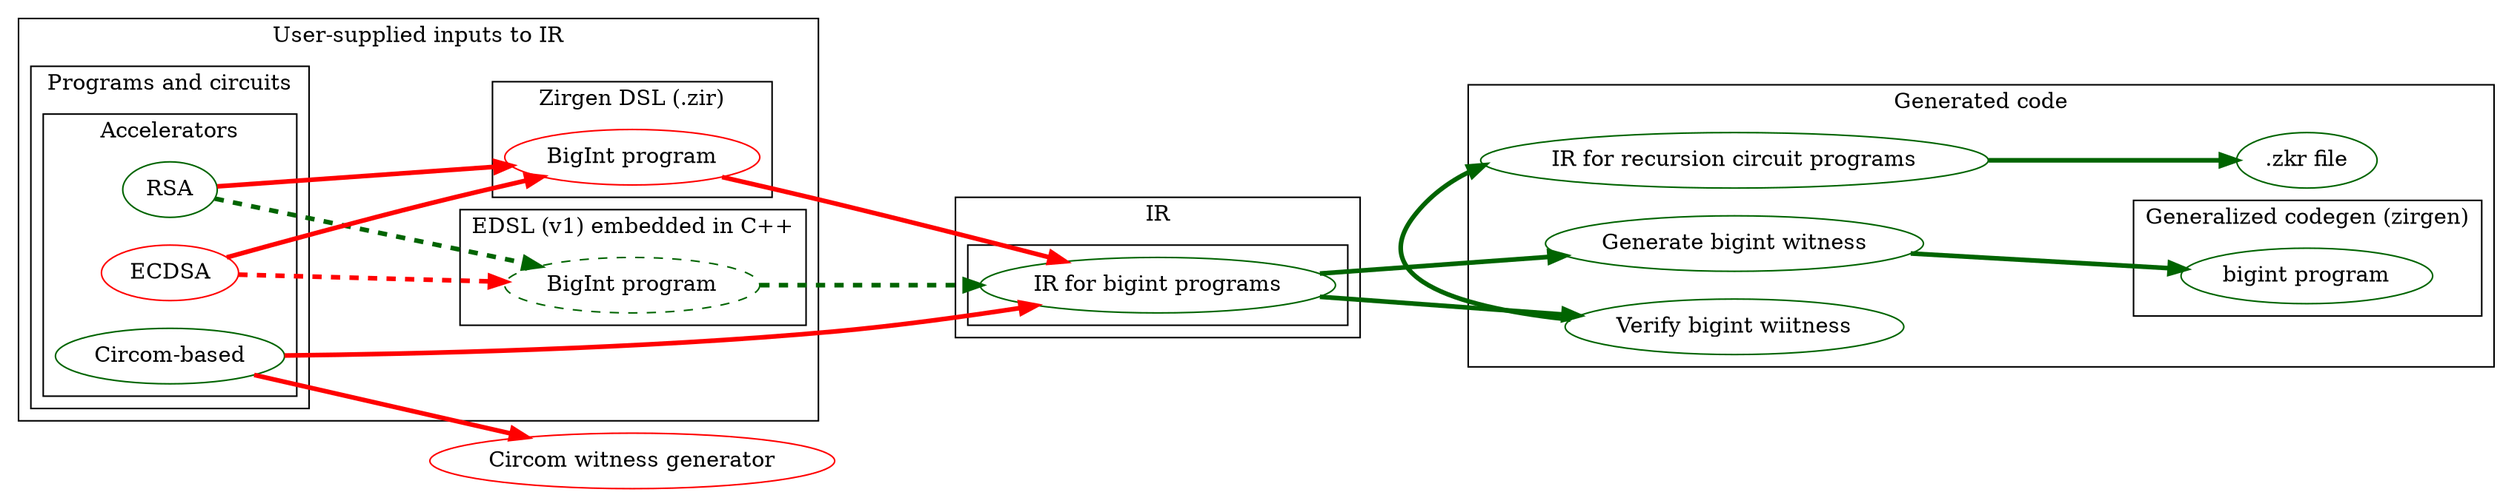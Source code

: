 // Graphviz (with "dot" layout) graph of approximate compiler
// infrastructure as of Aug 2024.
//
// Key:
//   green: exists,
//   red: doesn't exist, but we might want it to
//   dashed line:

digraph zirgen {
    rankdir="LR"
    node [color="darkgreen"]
    edge [color="darkgreen"]
    edge [penwidth=3]
    compound=true
    layout="dot"
    ranksep=1.3
    penwidth=1
    subgraph cluster_user_input {
        label="User-supplied inputs to IR"
        subgraph cluster_prog_and_circuits {
            label="Programs and circuits"


            subgraph cluster_accel {
                label="Accelerators"
                accel_rsa [label="RSA"]
                accel_ecdsa [color="red", label="ECDSA"]
                accel_circom [label="Circom-based"]
            }
        }
        subgraph cluster_edsl {
	    label="EDSL (v1) embedded in C++"
            edsl_bigint [label="BigInt program", style="dashed"]
        }
        subgraph cluster_dsl {
	    label="Zirgen DSL (.zir)"
            dsl_bigint [label="BigInt program", color="red"]
        }
    }

    subgraph cluster_ir {
        label="IR"
        subgraph cluster_ir_variants {
            label=""
            rank="same"
            bigint_ir [label="IR for bigint programs"]
            recursion_ir [label="IR for recursion circuit programs"]
        }
        subgraph cluster_transforms {
            label="Transforms"
            transform_bigint_witness [label="Generate bigint witness"]
            transform_bigint_zkr [label="Verify bigint wiitness"]
        }

        edsl_bigint -> bigint_ir [style="dashed"]
        bigint_ir -> transform_bigint_zkr
        dsl_bigint -> bigint_ir [color="red"]

        bigint_ir ->  transform_bigint_witness


        accel_rsa->edsl_bigint [style="dashed"]
        accel_circom->bigint_ir [color="red"]
        {accel_rsa accel_ecdsa}->dsl_bigint [color="red"]
        {accel_ecdsa}->edsl_bigint [color="red", style="dashed"]
    }

    circom_witness [label="Circom witness generator", color="red"]
    accel_circom -> circom_witness [color="red"]
    subgraph cluster_codegen {
        label="Generated code"
        subgraph cluster_codegen_v2 {
            label="Generalized codegen (zirgen)"
            codegen_bigint_v2 [label="bigint program"]
        }
        codegen_zkr [label=".zkr file"]
        transform_bigint_witness -> codegen_bigint_v2
        transform_bigint_zkr -> recursion_ir [constraint=false]
        recursion_ir -> codegen_zkr
    }
}
